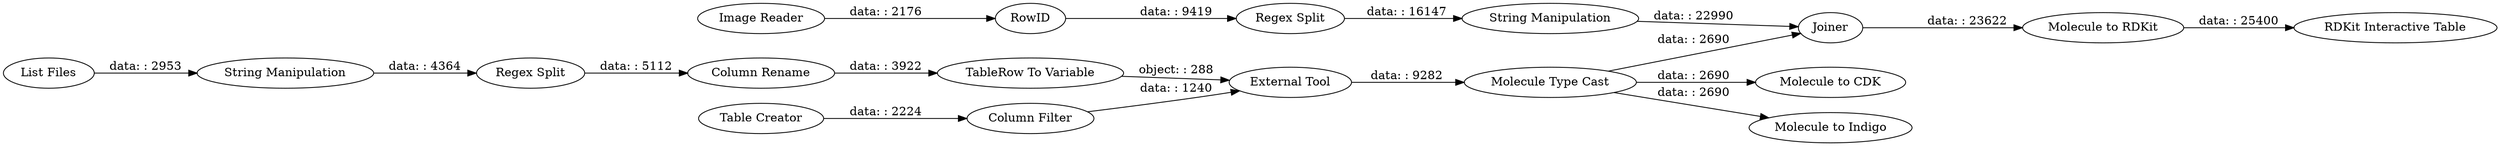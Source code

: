 digraph {
	"6752318159001728860_9" [label="List Files"]
	"6752318159001728860_19" [label="String Manipulation"]
	"6752318159001728860_10" [label="TableRow To Variable"]
	"6752318159001728860_11" [label="String Manipulation"]
	"6752318159001728860_5" [label="Molecule Type Cast"]
	"6752318159001728860_14" [label="Regex Split"]
	"6752318159001728860_15" [label="Column Rename"]
	"6752318159001728860_1" [label="External Tool"]
	"6752318159001728860_20" [label=Joiner]
	"6752318159001728860_18" [label="Regex Split"]
	"6752318159001728860_7" [label="Molecule to RDKit"]
	"6752318159001728860_6" [label="Molecule to CDK"]
	"6752318159001728860_12" [label="Table Creator"]
	"6752318159001728860_16" [label="Image Reader"]
	"6752318159001728860_17" [label=RowID]
	"6752318159001728860_3" [label="Column Filter"]
	"6752318159001728860_21" [label="RDKit Interactive Table"]
	"6752318159001728860_8" [label="Molecule to Indigo"]
	"6752318159001728860_11" -> "6752318159001728860_14" [label="data: : 4364"]
	"6752318159001728860_10" -> "6752318159001728860_1" [label="object: : 288"]
	"6752318159001728860_16" -> "6752318159001728860_17" [label="data: : 2176"]
	"6752318159001728860_14" -> "6752318159001728860_15" [label="data: : 5112"]
	"6752318159001728860_7" -> "6752318159001728860_21" [label="data: : 25400"]
	"6752318159001728860_5" -> "6752318159001728860_6" [label="data: : 2690"]
	"6752318159001728860_3" -> "6752318159001728860_1" [label="data: : 1240"]
	"6752318159001728860_5" -> "6752318159001728860_20" [label="data: : 2690"]
	"6752318159001728860_20" -> "6752318159001728860_7" [label="data: : 23622"]
	"6752318159001728860_5" -> "6752318159001728860_8" [label="data: : 2690"]
	"6752318159001728860_9" -> "6752318159001728860_11" [label="data: : 2953"]
	"6752318159001728860_17" -> "6752318159001728860_18" [label="data: : 9419"]
	"6752318159001728860_12" -> "6752318159001728860_3" [label="data: : 2224"]
	"6752318159001728860_19" -> "6752318159001728860_20" [label="data: : 22990"]
	"6752318159001728860_15" -> "6752318159001728860_10" [label="data: : 3922"]
	"6752318159001728860_18" -> "6752318159001728860_19" [label="data: : 16147"]
	"6752318159001728860_1" -> "6752318159001728860_5" [label="data: : 9282"]
	rankdir=LR
}
